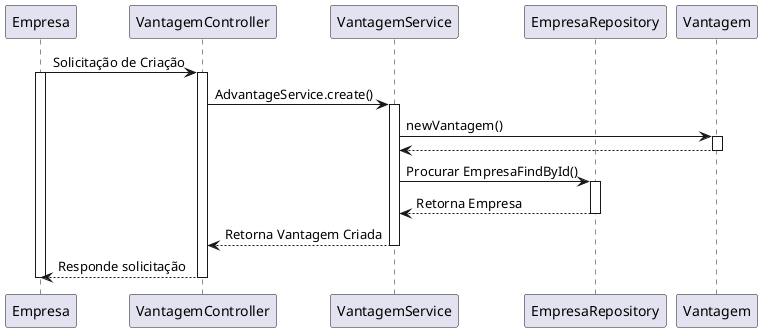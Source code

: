 @startuml sequencia

participant Empresa as emp
participant VantagemController as vanC
participant VantagemService as vanS
participant EmpresaRepository as empR
participant Vantagem as van

emp -> vanC : Solicitação de Criação
activate emp
activate vanC
vanC -> vanS : AdvantageService.create()
activate vanS
vanS -> van : newVantagem()
activate van
vanS <-- van
deactivate van

vanS -> empR : Procurar EmpresaFindById()
activate empR
vanS <-- empR : Retorna Empresa
deactivate empR

vanC <-- vanS : Retorna Vantagem Criada
deactivate vanS

emp <-- vanC : Responde solicitação
deactivate vanC
deactivate emp

@enduml
